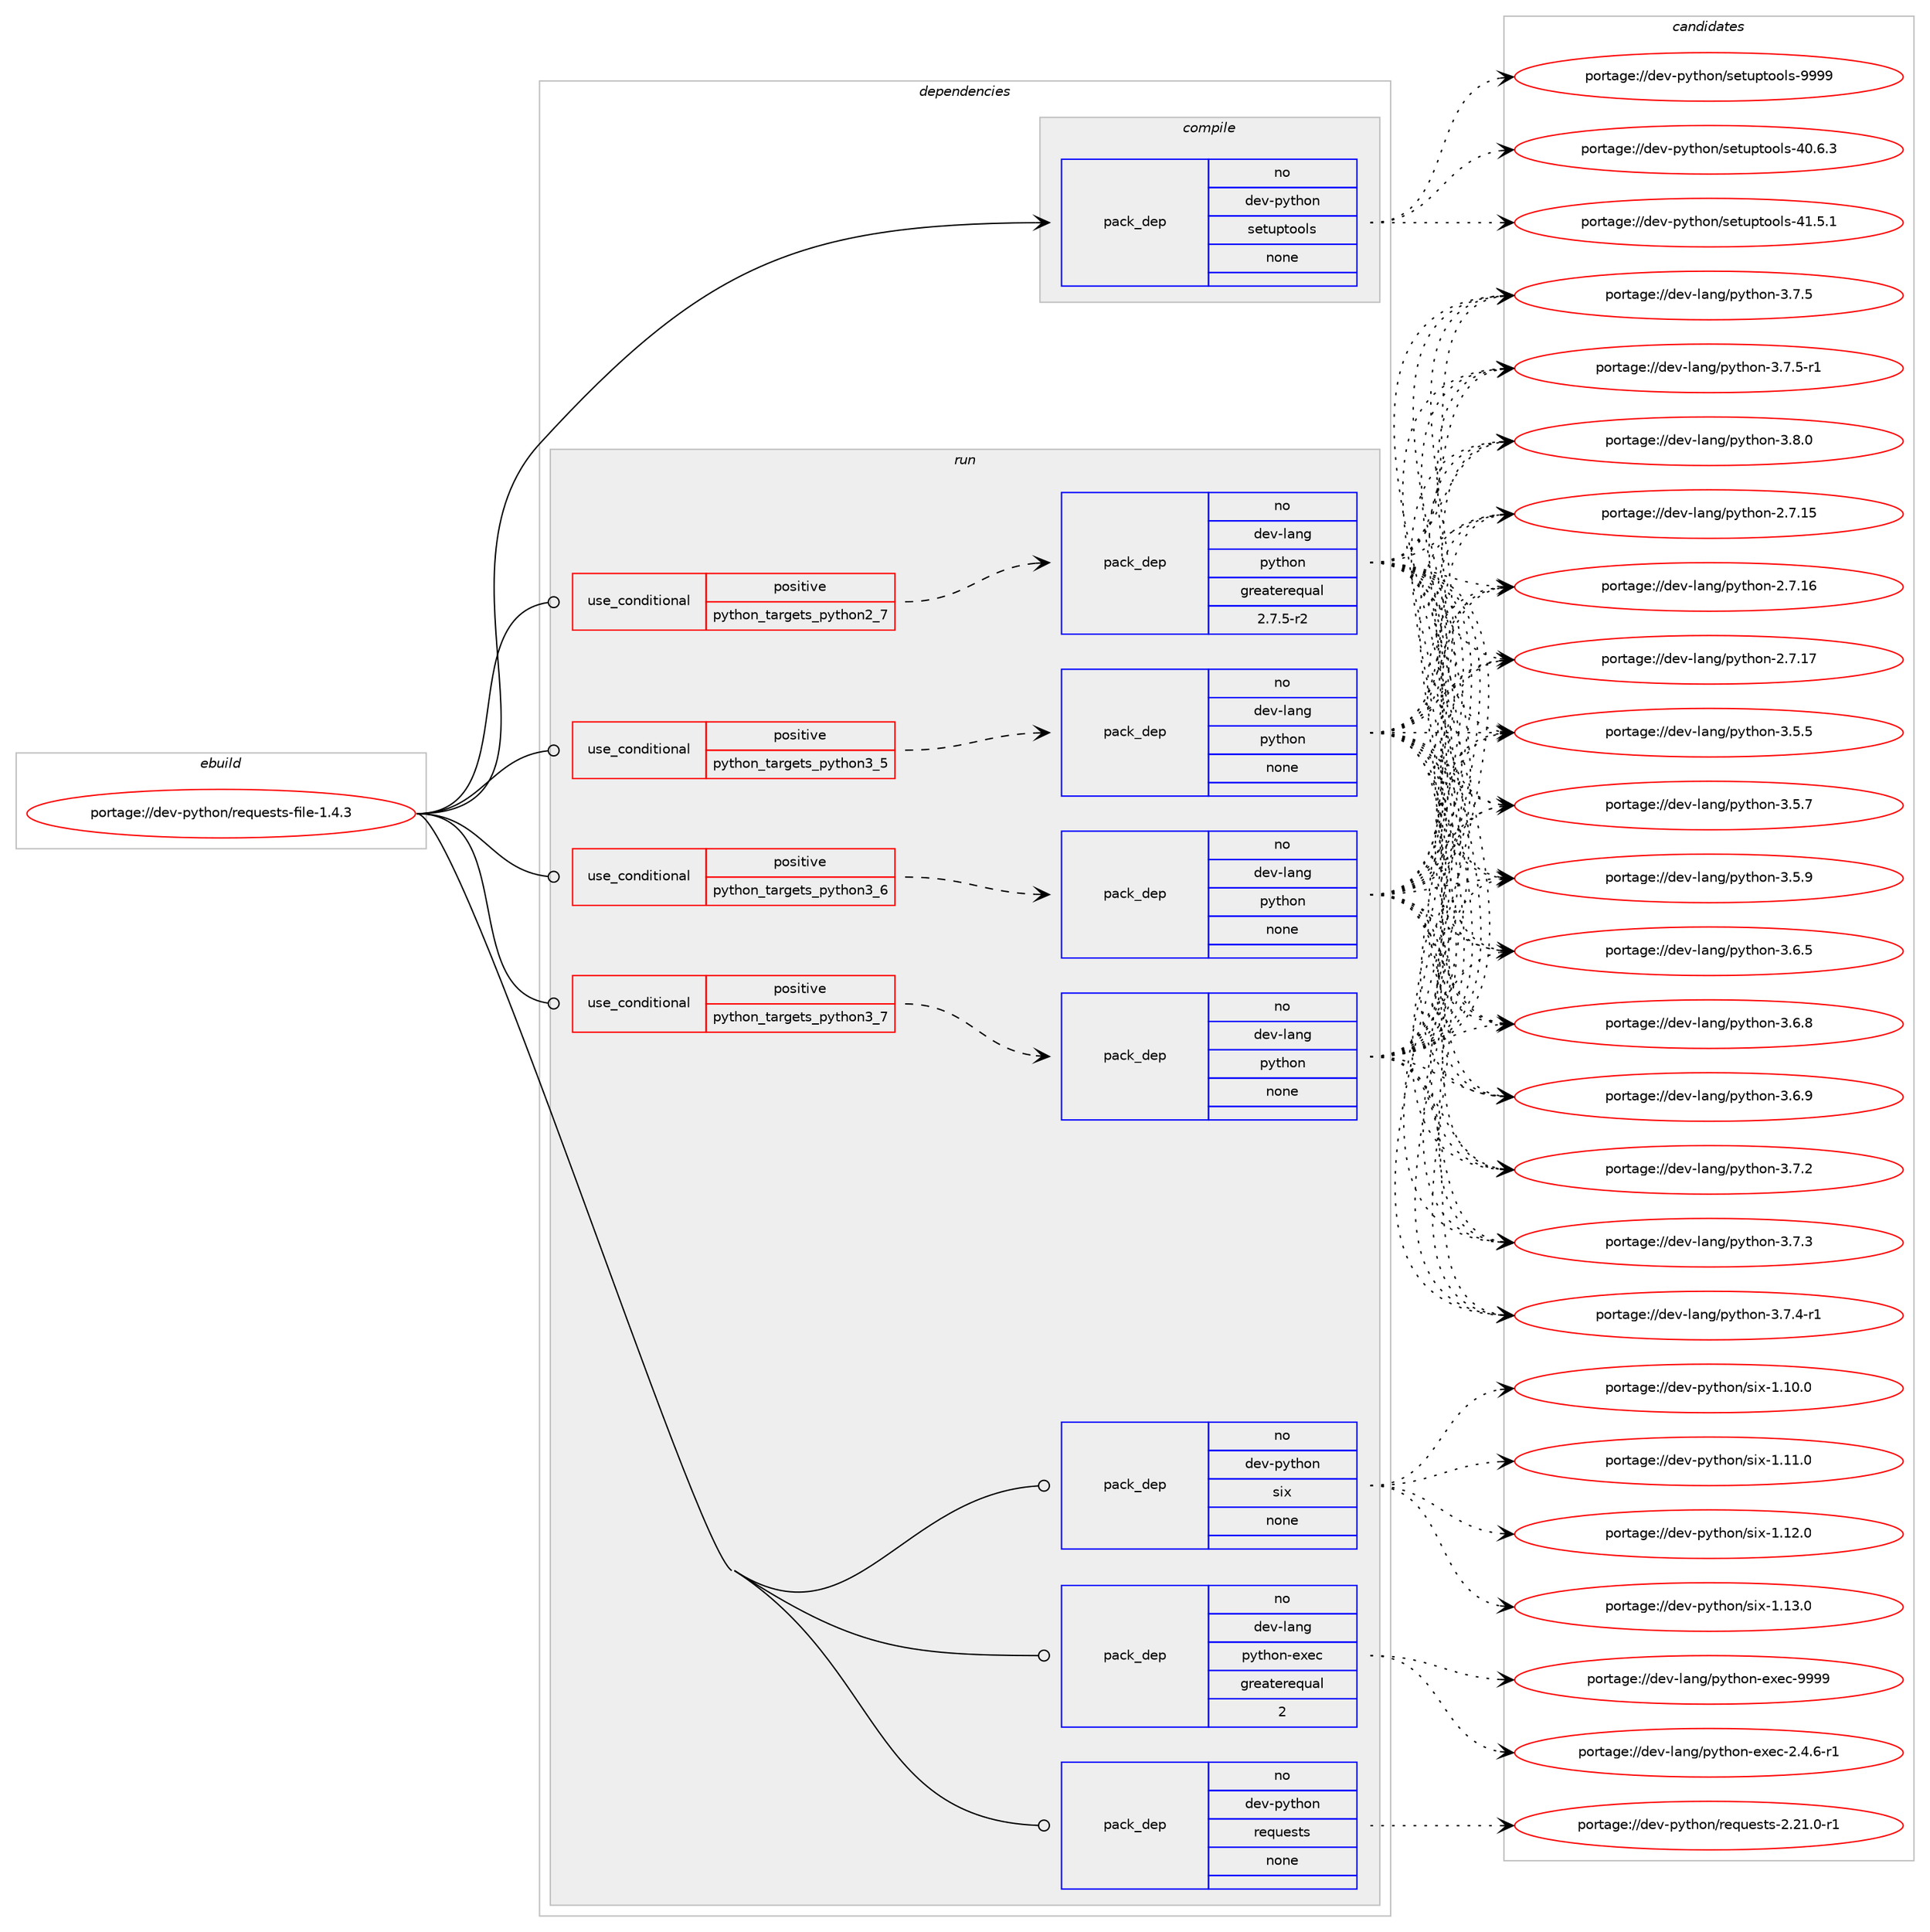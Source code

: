 digraph prolog {

# *************
# Graph options
# *************

newrank=true;
concentrate=true;
compound=true;
graph [rankdir=LR,fontname=Helvetica,fontsize=10,ranksep=1.5];#, ranksep=2.5, nodesep=0.2];
edge  [arrowhead=vee];
node  [fontname=Helvetica,fontsize=10];

# **********
# The ebuild
# **********

subgraph cluster_leftcol {
color=gray;
rank=same;
label=<<i>ebuild</i>>;
id [label="portage://dev-python/requests-file-1.4.3", color=red, width=4, href="../dev-python/requests-file-1.4.3.svg"];
}

# ****************
# The dependencies
# ****************

subgraph cluster_midcol {
color=gray;
label=<<i>dependencies</i>>;
subgraph cluster_compile {
fillcolor="#eeeeee";
style=filled;
label=<<i>compile</i>>;
subgraph pack128852 {
dependency170186 [label=<<TABLE BORDER="0" CELLBORDER="1" CELLSPACING="0" CELLPADDING="4" WIDTH="220"><TR><TD ROWSPAN="6" CELLPADDING="30">pack_dep</TD></TR><TR><TD WIDTH="110">no</TD></TR><TR><TD>dev-python</TD></TR><TR><TD>setuptools</TD></TR><TR><TD>none</TD></TR><TR><TD></TD></TR></TABLE>>, shape=none, color=blue];
}
id:e -> dependency170186:w [weight=20,style="solid",arrowhead="vee"];
}
subgraph cluster_compileandrun {
fillcolor="#eeeeee";
style=filled;
label=<<i>compile and run</i>>;
}
subgraph cluster_run {
fillcolor="#eeeeee";
style=filled;
label=<<i>run</i>>;
subgraph cond37933 {
dependency170187 [label=<<TABLE BORDER="0" CELLBORDER="1" CELLSPACING="0" CELLPADDING="4"><TR><TD ROWSPAN="3" CELLPADDING="10">use_conditional</TD></TR><TR><TD>positive</TD></TR><TR><TD>python_targets_python2_7</TD></TR></TABLE>>, shape=none, color=red];
subgraph pack128853 {
dependency170188 [label=<<TABLE BORDER="0" CELLBORDER="1" CELLSPACING="0" CELLPADDING="4" WIDTH="220"><TR><TD ROWSPAN="6" CELLPADDING="30">pack_dep</TD></TR><TR><TD WIDTH="110">no</TD></TR><TR><TD>dev-lang</TD></TR><TR><TD>python</TD></TR><TR><TD>greaterequal</TD></TR><TR><TD>2.7.5-r2</TD></TR></TABLE>>, shape=none, color=blue];
}
dependency170187:e -> dependency170188:w [weight=20,style="dashed",arrowhead="vee"];
}
id:e -> dependency170187:w [weight=20,style="solid",arrowhead="odot"];
subgraph cond37934 {
dependency170189 [label=<<TABLE BORDER="0" CELLBORDER="1" CELLSPACING="0" CELLPADDING="4"><TR><TD ROWSPAN="3" CELLPADDING="10">use_conditional</TD></TR><TR><TD>positive</TD></TR><TR><TD>python_targets_python3_5</TD></TR></TABLE>>, shape=none, color=red];
subgraph pack128854 {
dependency170190 [label=<<TABLE BORDER="0" CELLBORDER="1" CELLSPACING="0" CELLPADDING="4" WIDTH="220"><TR><TD ROWSPAN="6" CELLPADDING="30">pack_dep</TD></TR><TR><TD WIDTH="110">no</TD></TR><TR><TD>dev-lang</TD></TR><TR><TD>python</TD></TR><TR><TD>none</TD></TR><TR><TD></TD></TR></TABLE>>, shape=none, color=blue];
}
dependency170189:e -> dependency170190:w [weight=20,style="dashed",arrowhead="vee"];
}
id:e -> dependency170189:w [weight=20,style="solid",arrowhead="odot"];
subgraph cond37935 {
dependency170191 [label=<<TABLE BORDER="0" CELLBORDER="1" CELLSPACING="0" CELLPADDING="4"><TR><TD ROWSPAN="3" CELLPADDING="10">use_conditional</TD></TR><TR><TD>positive</TD></TR><TR><TD>python_targets_python3_6</TD></TR></TABLE>>, shape=none, color=red];
subgraph pack128855 {
dependency170192 [label=<<TABLE BORDER="0" CELLBORDER="1" CELLSPACING="0" CELLPADDING="4" WIDTH="220"><TR><TD ROWSPAN="6" CELLPADDING="30">pack_dep</TD></TR><TR><TD WIDTH="110">no</TD></TR><TR><TD>dev-lang</TD></TR><TR><TD>python</TD></TR><TR><TD>none</TD></TR><TR><TD></TD></TR></TABLE>>, shape=none, color=blue];
}
dependency170191:e -> dependency170192:w [weight=20,style="dashed",arrowhead="vee"];
}
id:e -> dependency170191:w [weight=20,style="solid",arrowhead="odot"];
subgraph cond37936 {
dependency170193 [label=<<TABLE BORDER="0" CELLBORDER="1" CELLSPACING="0" CELLPADDING="4"><TR><TD ROWSPAN="3" CELLPADDING="10">use_conditional</TD></TR><TR><TD>positive</TD></TR><TR><TD>python_targets_python3_7</TD></TR></TABLE>>, shape=none, color=red];
subgraph pack128856 {
dependency170194 [label=<<TABLE BORDER="0" CELLBORDER="1" CELLSPACING="0" CELLPADDING="4" WIDTH="220"><TR><TD ROWSPAN="6" CELLPADDING="30">pack_dep</TD></TR><TR><TD WIDTH="110">no</TD></TR><TR><TD>dev-lang</TD></TR><TR><TD>python</TD></TR><TR><TD>none</TD></TR><TR><TD></TD></TR></TABLE>>, shape=none, color=blue];
}
dependency170193:e -> dependency170194:w [weight=20,style="dashed",arrowhead="vee"];
}
id:e -> dependency170193:w [weight=20,style="solid",arrowhead="odot"];
subgraph pack128857 {
dependency170195 [label=<<TABLE BORDER="0" CELLBORDER="1" CELLSPACING="0" CELLPADDING="4" WIDTH="220"><TR><TD ROWSPAN="6" CELLPADDING="30">pack_dep</TD></TR><TR><TD WIDTH="110">no</TD></TR><TR><TD>dev-lang</TD></TR><TR><TD>python-exec</TD></TR><TR><TD>greaterequal</TD></TR><TR><TD>2</TD></TR></TABLE>>, shape=none, color=blue];
}
id:e -> dependency170195:w [weight=20,style="solid",arrowhead="odot"];
subgraph pack128858 {
dependency170196 [label=<<TABLE BORDER="0" CELLBORDER="1" CELLSPACING="0" CELLPADDING="4" WIDTH="220"><TR><TD ROWSPAN="6" CELLPADDING="30">pack_dep</TD></TR><TR><TD WIDTH="110">no</TD></TR><TR><TD>dev-python</TD></TR><TR><TD>requests</TD></TR><TR><TD>none</TD></TR><TR><TD></TD></TR></TABLE>>, shape=none, color=blue];
}
id:e -> dependency170196:w [weight=20,style="solid",arrowhead="odot"];
subgraph pack128859 {
dependency170197 [label=<<TABLE BORDER="0" CELLBORDER="1" CELLSPACING="0" CELLPADDING="4" WIDTH="220"><TR><TD ROWSPAN="6" CELLPADDING="30">pack_dep</TD></TR><TR><TD WIDTH="110">no</TD></TR><TR><TD>dev-python</TD></TR><TR><TD>six</TD></TR><TR><TD>none</TD></TR><TR><TD></TD></TR></TABLE>>, shape=none, color=blue];
}
id:e -> dependency170197:w [weight=20,style="solid",arrowhead="odot"];
}
}

# **************
# The candidates
# **************

subgraph cluster_choices {
rank=same;
color=gray;
label=<<i>candidates</i>>;

subgraph choice128852 {
color=black;
nodesep=1;
choiceportage100101118451121211161041111104711510111611711211611111110811545524846544651 [label="portage://dev-python/setuptools-40.6.3", color=red, width=4,href="../dev-python/setuptools-40.6.3.svg"];
choiceportage100101118451121211161041111104711510111611711211611111110811545524946534649 [label="portage://dev-python/setuptools-41.5.1", color=red, width=4,href="../dev-python/setuptools-41.5.1.svg"];
choiceportage10010111845112121116104111110471151011161171121161111111081154557575757 [label="portage://dev-python/setuptools-9999", color=red, width=4,href="../dev-python/setuptools-9999.svg"];
dependency170186:e -> choiceportage100101118451121211161041111104711510111611711211611111110811545524846544651:w [style=dotted,weight="100"];
dependency170186:e -> choiceportage100101118451121211161041111104711510111611711211611111110811545524946534649:w [style=dotted,weight="100"];
dependency170186:e -> choiceportage10010111845112121116104111110471151011161171121161111111081154557575757:w [style=dotted,weight="100"];
}
subgraph choice128853 {
color=black;
nodesep=1;
choiceportage10010111845108971101034711212111610411111045504655464953 [label="portage://dev-lang/python-2.7.15", color=red, width=4,href="../dev-lang/python-2.7.15.svg"];
choiceportage10010111845108971101034711212111610411111045504655464954 [label="portage://dev-lang/python-2.7.16", color=red, width=4,href="../dev-lang/python-2.7.16.svg"];
choiceportage10010111845108971101034711212111610411111045504655464955 [label="portage://dev-lang/python-2.7.17", color=red, width=4,href="../dev-lang/python-2.7.17.svg"];
choiceportage100101118451089711010347112121116104111110455146534653 [label="portage://dev-lang/python-3.5.5", color=red, width=4,href="../dev-lang/python-3.5.5.svg"];
choiceportage100101118451089711010347112121116104111110455146534655 [label="portage://dev-lang/python-3.5.7", color=red, width=4,href="../dev-lang/python-3.5.7.svg"];
choiceportage100101118451089711010347112121116104111110455146534657 [label="portage://dev-lang/python-3.5.9", color=red, width=4,href="../dev-lang/python-3.5.9.svg"];
choiceportage100101118451089711010347112121116104111110455146544653 [label="portage://dev-lang/python-3.6.5", color=red, width=4,href="../dev-lang/python-3.6.5.svg"];
choiceportage100101118451089711010347112121116104111110455146544656 [label="portage://dev-lang/python-3.6.8", color=red, width=4,href="../dev-lang/python-3.6.8.svg"];
choiceportage100101118451089711010347112121116104111110455146544657 [label="portage://dev-lang/python-3.6.9", color=red, width=4,href="../dev-lang/python-3.6.9.svg"];
choiceportage100101118451089711010347112121116104111110455146554650 [label="portage://dev-lang/python-3.7.2", color=red, width=4,href="../dev-lang/python-3.7.2.svg"];
choiceportage100101118451089711010347112121116104111110455146554651 [label="portage://dev-lang/python-3.7.3", color=red, width=4,href="../dev-lang/python-3.7.3.svg"];
choiceportage1001011184510897110103471121211161041111104551465546524511449 [label="portage://dev-lang/python-3.7.4-r1", color=red, width=4,href="../dev-lang/python-3.7.4-r1.svg"];
choiceportage100101118451089711010347112121116104111110455146554653 [label="portage://dev-lang/python-3.7.5", color=red, width=4,href="../dev-lang/python-3.7.5.svg"];
choiceportage1001011184510897110103471121211161041111104551465546534511449 [label="portage://dev-lang/python-3.7.5-r1", color=red, width=4,href="../dev-lang/python-3.7.5-r1.svg"];
choiceportage100101118451089711010347112121116104111110455146564648 [label="portage://dev-lang/python-3.8.0", color=red, width=4,href="../dev-lang/python-3.8.0.svg"];
dependency170188:e -> choiceportage10010111845108971101034711212111610411111045504655464953:w [style=dotted,weight="100"];
dependency170188:e -> choiceportage10010111845108971101034711212111610411111045504655464954:w [style=dotted,weight="100"];
dependency170188:e -> choiceportage10010111845108971101034711212111610411111045504655464955:w [style=dotted,weight="100"];
dependency170188:e -> choiceportage100101118451089711010347112121116104111110455146534653:w [style=dotted,weight="100"];
dependency170188:e -> choiceportage100101118451089711010347112121116104111110455146534655:w [style=dotted,weight="100"];
dependency170188:e -> choiceportage100101118451089711010347112121116104111110455146534657:w [style=dotted,weight="100"];
dependency170188:e -> choiceportage100101118451089711010347112121116104111110455146544653:w [style=dotted,weight="100"];
dependency170188:e -> choiceportage100101118451089711010347112121116104111110455146544656:w [style=dotted,weight="100"];
dependency170188:e -> choiceportage100101118451089711010347112121116104111110455146544657:w [style=dotted,weight="100"];
dependency170188:e -> choiceportage100101118451089711010347112121116104111110455146554650:w [style=dotted,weight="100"];
dependency170188:e -> choiceportage100101118451089711010347112121116104111110455146554651:w [style=dotted,weight="100"];
dependency170188:e -> choiceportage1001011184510897110103471121211161041111104551465546524511449:w [style=dotted,weight="100"];
dependency170188:e -> choiceportage100101118451089711010347112121116104111110455146554653:w [style=dotted,weight="100"];
dependency170188:e -> choiceportage1001011184510897110103471121211161041111104551465546534511449:w [style=dotted,weight="100"];
dependency170188:e -> choiceportage100101118451089711010347112121116104111110455146564648:w [style=dotted,weight="100"];
}
subgraph choice128854 {
color=black;
nodesep=1;
choiceportage10010111845108971101034711212111610411111045504655464953 [label="portage://dev-lang/python-2.7.15", color=red, width=4,href="../dev-lang/python-2.7.15.svg"];
choiceportage10010111845108971101034711212111610411111045504655464954 [label="portage://dev-lang/python-2.7.16", color=red, width=4,href="../dev-lang/python-2.7.16.svg"];
choiceportage10010111845108971101034711212111610411111045504655464955 [label="portage://dev-lang/python-2.7.17", color=red, width=4,href="../dev-lang/python-2.7.17.svg"];
choiceportage100101118451089711010347112121116104111110455146534653 [label="portage://dev-lang/python-3.5.5", color=red, width=4,href="../dev-lang/python-3.5.5.svg"];
choiceportage100101118451089711010347112121116104111110455146534655 [label="portage://dev-lang/python-3.5.7", color=red, width=4,href="../dev-lang/python-3.5.7.svg"];
choiceportage100101118451089711010347112121116104111110455146534657 [label="portage://dev-lang/python-3.5.9", color=red, width=4,href="../dev-lang/python-3.5.9.svg"];
choiceportage100101118451089711010347112121116104111110455146544653 [label="portage://dev-lang/python-3.6.5", color=red, width=4,href="../dev-lang/python-3.6.5.svg"];
choiceportage100101118451089711010347112121116104111110455146544656 [label="portage://dev-lang/python-3.6.8", color=red, width=4,href="../dev-lang/python-3.6.8.svg"];
choiceportage100101118451089711010347112121116104111110455146544657 [label="portage://dev-lang/python-3.6.9", color=red, width=4,href="../dev-lang/python-3.6.9.svg"];
choiceportage100101118451089711010347112121116104111110455146554650 [label="portage://dev-lang/python-3.7.2", color=red, width=4,href="../dev-lang/python-3.7.2.svg"];
choiceportage100101118451089711010347112121116104111110455146554651 [label="portage://dev-lang/python-3.7.3", color=red, width=4,href="../dev-lang/python-3.7.3.svg"];
choiceportage1001011184510897110103471121211161041111104551465546524511449 [label="portage://dev-lang/python-3.7.4-r1", color=red, width=4,href="../dev-lang/python-3.7.4-r1.svg"];
choiceportage100101118451089711010347112121116104111110455146554653 [label="portage://dev-lang/python-3.7.5", color=red, width=4,href="../dev-lang/python-3.7.5.svg"];
choiceportage1001011184510897110103471121211161041111104551465546534511449 [label="portage://dev-lang/python-3.7.5-r1", color=red, width=4,href="../dev-lang/python-3.7.5-r1.svg"];
choiceportage100101118451089711010347112121116104111110455146564648 [label="portage://dev-lang/python-3.8.0", color=red, width=4,href="../dev-lang/python-3.8.0.svg"];
dependency170190:e -> choiceportage10010111845108971101034711212111610411111045504655464953:w [style=dotted,weight="100"];
dependency170190:e -> choiceportage10010111845108971101034711212111610411111045504655464954:w [style=dotted,weight="100"];
dependency170190:e -> choiceportage10010111845108971101034711212111610411111045504655464955:w [style=dotted,weight="100"];
dependency170190:e -> choiceportage100101118451089711010347112121116104111110455146534653:w [style=dotted,weight="100"];
dependency170190:e -> choiceportage100101118451089711010347112121116104111110455146534655:w [style=dotted,weight="100"];
dependency170190:e -> choiceportage100101118451089711010347112121116104111110455146534657:w [style=dotted,weight="100"];
dependency170190:e -> choiceportage100101118451089711010347112121116104111110455146544653:w [style=dotted,weight="100"];
dependency170190:e -> choiceportage100101118451089711010347112121116104111110455146544656:w [style=dotted,weight="100"];
dependency170190:e -> choiceportage100101118451089711010347112121116104111110455146544657:w [style=dotted,weight="100"];
dependency170190:e -> choiceportage100101118451089711010347112121116104111110455146554650:w [style=dotted,weight="100"];
dependency170190:e -> choiceportage100101118451089711010347112121116104111110455146554651:w [style=dotted,weight="100"];
dependency170190:e -> choiceportage1001011184510897110103471121211161041111104551465546524511449:w [style=dotted,weight="100"];
dependency170190:e -> choiceportage100101118451089711010347112121116104111110455146554653:w [style=dotted,weight="100"];
dependency170190:e -> choiceportage1001011184510897110103471121211161041111104551465546534511449:w [style=dotted,weight="100"];
dependency170190:e -> choiceportage100101118451089711010347112121116104111110455146564648:w [style=dotted,weight="100"];
}
subgraph choice128855 {
color=black;
nodesep=1;
choiceportage10010111845108971101034711212111610411111045504655464953 [label="portage://dev-lang/python-2.7.15", color=red, width=4,href="../dev-lang/python-2.7.15.svg"];
choiceportage10010111845108971101034711212111610411111045504655464954 [label="portage://dev-lang/python-2.7.16", color=red, width=4,href="../dev-lang/python-2.7.16.svg"];
choiceportage10010111845108971101034711212111610411111045504655464955 [label="portage://dev-lang/python-2.7.17", color=red, width=4,href="../dev-lang/python-2.7.17.svg"];
choiceportage100101118451089711010347112121116104111110455146534653 [label="portage://dev-lang/python-3.5.5", color=red, width=4,href="../dev-lang/python-3.5.5.svg"];
choiceportage100101118451089711010347112121116104111110455146534655 [label="portage://dev-lang/python-3.5.7", color=red, width=4,href="../dev-lang/python-3.5.7.svg"];
choiceportage100101118451089711010347112121116104111110455146534657 [label="portage://dev-lang/python-3.5.9", color=red, width=4,href="../dev-lang/python-3.5.9.svg"];
choiceportage100101118451089711010347112121116104111110455146544653 [label="portage://dev-lang/python-3.6.5", color=red, width=4,href="../dev-lang/python-3.6.5.svg"];
choiceportage100101118451089711010347112121116104111110455146544656 [label="portage://dev-lang/python-3.6.8", color=red, width=4,href="../dev-lang/python-3.6.8.svg"];
choiceportage100101118451089711010347112121116104111110455146544657 [label="portage://dev-lang/python-3.6.9", color=red, width=4,href="../dev-lang/python-3.6.9.svg"];
choiceportage100101118451089711010347112121116104111110455146554650 [label="portage://dev-lang/python-3.7.2", color=red, width=4,href="../dev-lang/python-3.7.2.svg"];
choiceportage100101118451089711010347112121116104111110455146554651 [label="portage://dev-lang/python-3.7.3", color=red, width=4,href="../dev-lang/python-3.7.3.svg"];
choiceportage1001011184510897110103471121211161041111104551465546524511449 [label="portage://dev-lang/python-3.7.4-r1", color=red, width=4,href="../dev-lang/python-3.7.4-r1.svg"];
choiceportage100101118451089711010347112121116104111110455146554653 [label="portage://dev-lang/python-3.7.5", color=red, width=4,href="../dev-lang/python-3.7.5.svg"];
choiceportage1001011184510897110103471121211161041111104551465546534511449 [label="portage://dev-lang/python-3.7.5-r1", color=red, width=4,href="../dev-lang/python-3.7.5-r1.svg"];
choiceportage100101118451089711010347112121116104111110455146564648 [label="portage://dev-lang/python-3.8.0", color=red, width=4,href="../dev-lang/python-3.8.0.svg"];
dependency170192:e -> choiceportage10010111845108971101034711212111610411111045504655464953:w [style=dotted,weight="100"];
dependency170192:e -> choiceportage10010111845108971101034711212111610411111045504655464954:w [style=dotted,weight="100"];
dependency170192:e -> choiceportage10010111845108971101034711212111610411111045504655464955:w [style=dotted,weight="100"];
dependency170192:e -> choiceportage100101118451089711010347112121116104111110455146534653:w [style=dotted,weight="100"];
dependency170192:e -> choiceportage100101118451089711010347112121116104111110455146534655:w [style=dotted,weight="100"];
dependency170192:e -> choiceportage100101118451089711010347112121116104111110455146534657:w [style=dotted,weight="100"];
dependency170192:e -> choiceportage100101118451089711010347112121116104111110455146544653:w [style=dotted,weight="100"];
dependency170192:e -> choiceportage100101118451089711010347112121116104111110455146544656:w [style=dotted,weight="100"];
dependency170192:e -> choiceportage100101118451089711010347112121116104111110455146544657:w [style=dotted,weight="100"];
dependency170192:e -> choiceportage100101118451089711010347112121116104111110455146554650:w [style=dotted,weight="100"];
dependency170192:e -> choiceportage100101118451089711010347112121116104111110455146554651:w [style=dotted,weight="100"];
dependency170192:e -> choiceportage1001011184510897110103471121211161041111104551465546524511449:w [style=dotted,weight="100"];
dependency170192:e -> choiceportage100101118451089711010347112121116104111110455146554653:w [style=dotted,weight="100"];
dependency170192:e -> choiceportage1001011184510897110103471121211161041111104551465546534511449:w [style=dotted,weight="100"];
dependency170192:e -> choiceportage100101118451089711010347112121116104111110455146564648:w [style=dotted,weight="100"];
}
subgraph choice128856 {
color=black;
nodesep=1;
choiceportage10010111845108971101034711212111610411111045504655464953 [label="portage://dev-lang/python-2.7.15", color=red, width=4,href="../dev-lang/python-2.7.15.svg"];
choiceportage10010111845108971101034711212111610411111045504655464954 [label="portage://dev-lang/python-2.7.16", color=red, width=4,href="../dev-lang/python-2.7.16.svg"];
choiceportage10010111845108971101034711212111610411111045504655464955 [label="portage://dev-lang/python-2.7.17", color=red, width=4,href="../dev-lang/python-2.7.17.svg"];
choiceportage100101118451089711010347112121116104111110455146534653 [label="portage://dev-lang/python-3.5.5", color=red, width=4,href="../dev-lang/python-3.5.5.svg"];
choiceportage100101118451089711010347112121116104111110455146534655 [label="portage://dev-lang/python-3.5.7", color=red, width=4,href="../dev-lang/python-3.5.7.svg"];
choiceportage100101118451089711010347112121116104111110455146534657 [label="portage://dev-lang/python-3.5.9", color=red, width=4,href="../dev-lang/python-3.5.9.svg"];
choiceportage100101118451089711010347112121116104111110455146544653 [label="portage://dev-lang/python-3.6.5", color=red, width=4,href="../dev-lang/python-3.6.5.svg"];
choiceportage100101118451089711010347112121116104111110455146544656 [label="portage://dev-lang/python-3.6.8", color=red, width=4,href="../dev-lang/python-3.6.8.svg"];
choiceportage100101118451089711010347112121116104111110455146544657 [label="portage://dev-lang/python-3.6.9", color=red, width=4,href="../dev-lang/python-3.6.9.svg"];
choiceportage100101118451089711010347112121116104111110455146554650 [label="portage://dev-lang/python-3.7.2", color=red, width=4,href="../dev-lang/python-3.7.2.svg"];
choiceportage100101118451089711010347112121116104111110455146554651 [label="portage://dev-lang/python-3.7.3", color=red, width=4,href="../dev-lang/python-3.7.3.svg"];
choiceportage1001011184510897110103471121211161041111104551465546524511449 [label="portage://dev-lang/python-3.7.4-r1", color=red, width=4,href="../dev-lang/python-3.7.4-r1.svg"];
choiceportage100101118451089711010347112121116104111110455146554653 [label="portage://dev-lang/python-3.7.5", color=red, width=4,href="../dev-lang/python-3.7.5.svg"];
choiceportage1001011184510897110103471121211161041111104551465546534511449 [label="portage://dev-lang/python-3.7.5-r1", color=red, width=4,href="../dev-lang/python-3.7.5-r1.svg"];
choiceportage100101118451089711010347112121116104111110455146564648 [label="portage://dev-lang/python-3.8.0", color=red, width=4,href="../dev-lang/python-3.8.0.svg"];
dependency170194:e -> choiceportage10010111845108971101034711212111610411111045504655464953:w [style=dotted,weight="100"];
dependency170194:e -> choiceportage10010111845108971101034711212111610411111045504655464954:w [style=dotted,weight="100"];
dependency170194:e -> choiceportage10010111845108971101034711212111610411111045504655464955:w [style=dotted,weight="100"];
dependency170194:e -> choiceportage100101118451089711010347112121116104111110455146534653:w [style=dotted,weight="100"];
dependency170194:e -> choiceportage100101118451089711010347112121116104111110455146534655:w [style=dotted,weight="100"];
dependency170194:e -> choiceportage100101118451089711010347112121116104111110455146534657:w [style=dotted,weight="100"];
dependency170194:e -> choiceportage100101118451089711010347112121116104111110455146544653:w [style=dotted,weight="100"];
dependency170194:e -> choiceportage100101118451089711010347112121116104111110455146544656:w [style=dotted,weight="100"];
dependency170194:e -> choiceportage100101118451089711010347112121116104111110455146544657:w [style=dotted,weight="100"];
dependency170194:e -> choiceportage100101118451089711010347112121116104111110455146554650:w [style=dotted,weight="100"];
dependency170194:e -> choiceportage100101118451089711010347112121116104111110455146554651:w [style=dotted,weight="100"];
dependency170194:e -> choiceportage1001011184510897110103471121211161041111104551465546524511449:w [style=dotted,weight="100"];
dependency170194:e -> choiceportage100101118451089711010347112121116104111110455146554653:w [style=dotted,weight="100"];
dependency170194:e -> choiceportage1001011184510897110103471121211161041111104551465546534511449:w [style=dotted,weight="100"];
dependency170194:e -> choiceportage100101118451089711010347112121116104111110455146564648:w [style=dotted,weight="100"];
}
subgraph choice128857 {
color=black;
nodesep=1;
choiceportage10010111845108971101034711212111610411111045101120101994550465246544511449 [label="portage://dev-lang/python-exec-2.4.6-r1", color=red, width=4,href="../dev-lang/python-exec-2.4.6-r1.svg"];
choiceportage10010111845108971101034711212111610411111045101120101994557575757 [label="portage://dev-lang/python-exec-9999", color=red, width=4,href="../dev-lang/python-exec-9999.svg"];
dependency170195:e -> choiceportage10010111845108971101034711212111610411111045101120101994550465246544511449:w [style=dotted,weight="100"];
dependency170195:e -> choiceportage10010111845108971101034711212111610411111045101120101994557575757:w [style=dotted,weight="100"];
}
subgraph choice128858 {
color=black;
nodesep=1;
choiceportage1001011184511212111610411111047114101113117101115116115455046504946484511449 [label="portage://dev-python/requests-2.21.0-r1", color=red, width=4,href="../dev-python/requests-2.21.0-r1.svg"];
dependency170196:e -> choiceportage1001011184511212111610411111047114101113117101115116115455046504946484511449:w [style=dotted,weight="100"];
}
subgraph choice128859 {
color=black;
nodesep=1;
choiceportage100101118451121211161041111104711510512045494649484648 [label="portage://dev-python/six-1.10.0", color=red, width=4,href="../dev-python/six-1.10.0.svg"];
choiceportage100101118451121211161041111104711510512045494649494648 [label="portage://dev-python/six-1.11.0", color=red, width=4,href="../dev-python/six-1.11.0.svg"];
choiceportage100101118451121211161041111104711510512045494649504648 [label="portage://dev-python/six-1.12.0", color=red, width=4,href="../dev-python/six-1.12.0.svg"];
choiceportage100101118451121211161041111104711510512045494649514648 [label="portage://dev-python/six-1.13.0", color=red, width=4,href="../dev-python/six-1.13.0.svg"];
dependency170197:e -> choiceportage100101118451121211161041111104711510512045494649484648:w [style=dotted,weight="100"];
dependency170197:e -> choiceportage100101118451121211161041111104711510512045494649494648:w [style=dotted,weight="100"];
dependency170197:e -> choiceportage100101118451121211161041111104711510512045494649504648:w [style=dotted,weight="100"];
dependency170197:e -> choiceportage100101118451121211161041111104711510512045494649514648:w [style=dotted,weight="100"];
}
}

}
